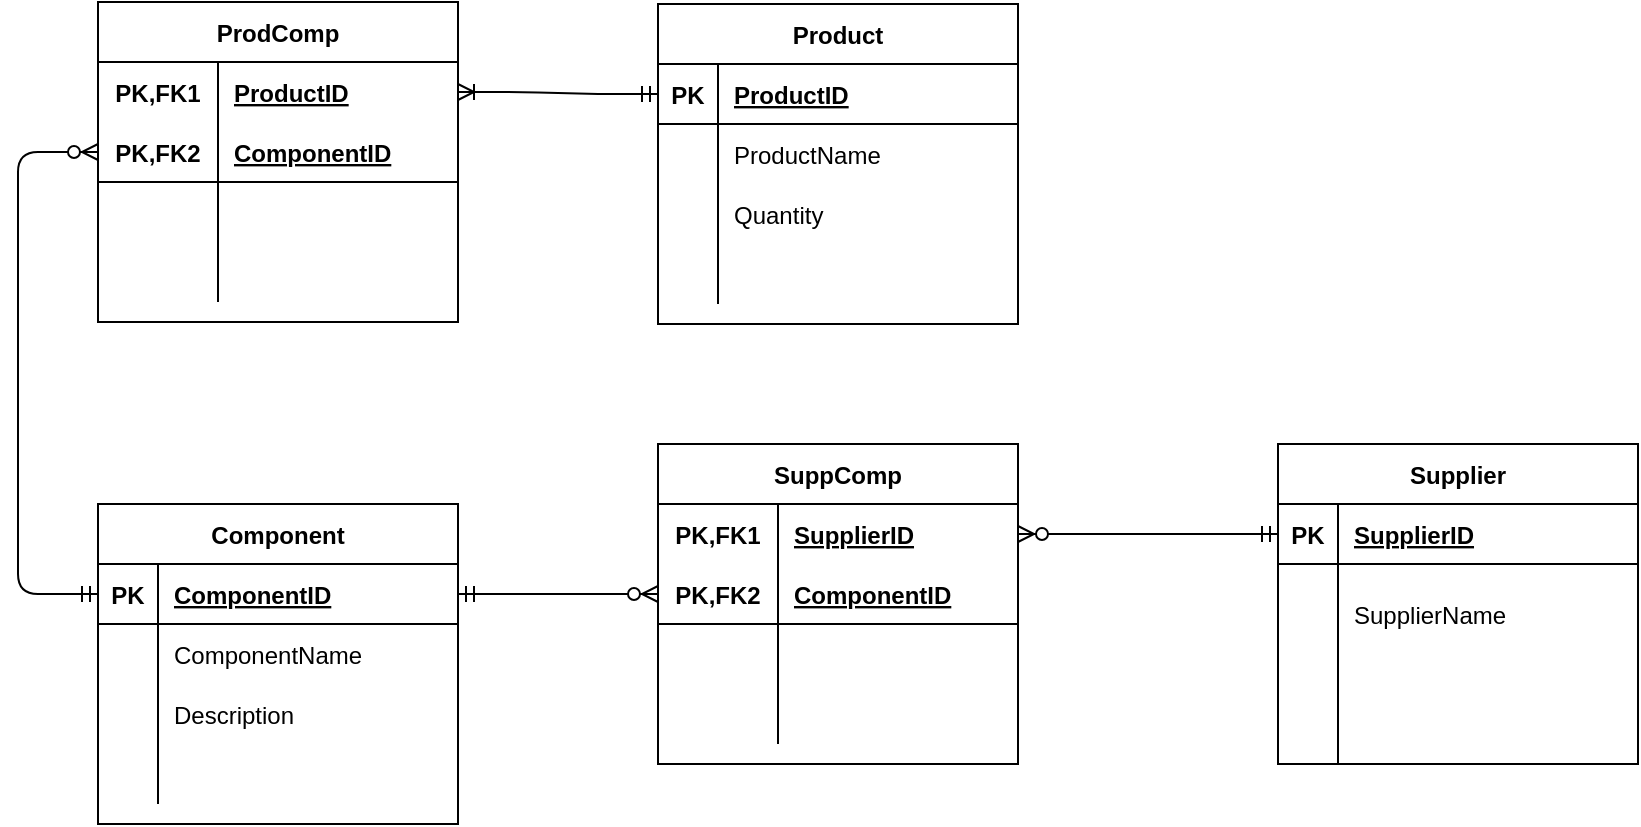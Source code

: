<mxfile version="13.9.9" type="device"><diagram id="R2lEEEUBdFMjLlhIrx00" name="Page-1"><mxGraphModel dx="1888" dy="607" grid="1" gridSize="10" guides="1" tooltips="1" connect="1" arrows="1" fold="1" page="1" pageScale="1" pageWidth="850" pageHeight="1100" math="0" shadow="0" extFonts="Permanent Marker^https://fonts.googleapis.com/css?family=Permanent+Marker"><root><mxCell id="0"/><mxCell id="1" parent="0"/><mxCell id="3_02rKkSaHGJrYyK2qt4-68" value="" style="edgeStyle=orthogonalEdgeStyle;fontSize=12;html=1;endArrow=ERzeroToMany;startArrow=ERmandOne;entryX=1;entryY=0.5;entryDx=0;entryDy=0;exitX=0;exitY=0.5;exitDx=0;exitDy=0;" parent="1" source="3_02rKkSaHGJrYyK2qt4-28" target="3_02rKkSaHGJrYyK2qt4-41" edge="1"><mxGeometry width="100" height="100" relative="1" as="geometry"><mxPoint x="-60" y="55" as="sourcePoint"/><mxPoint x="-120" y="150" as="targetPoint"/></mxGeometry></mxCell><mxCell id="3_02rKkSaHGJrYyK2qt4-77" value="" style="edgeStyle=entityRelationEdgeStyle;fontSize=12;html=1;endArrow=ERzeroToMany;startArrow=ERmandOne;exitX=1;exitY=0.5;exitDx=0;exitDy=0;" parent="1" source="3_02rKkSaHGJrYyK2qt4-15" target="3_02rKkSaHGJrYyK2qt4-44" edge="1"><mxGeometry width="100" height="100" relative="1" as="geometry"><mxPoint x="-110" y="210" as="sourcePoint"/><mxPoint x="-10" y="110" as="targetPoint"/></mxGeometry></mxCell><mxCell id="3_02rKkSaHGJrYyK2qt4-78" value="" style="edgeStyle=entityRelationEdgeStyle;fontSize=12;html=1;endArrow=ERoneToMany;startArrow=ERmandOne;exitX=0;exitY=0.5;exitDx=0;exitDy=0;entryX=1;entryY=0.5;entryDx=0;entryDy=0;" parent="1" source="3_02rKkSaHGJrYyK2qt4-2" target="3_02rKkSaHGJrYyK2qt4-54" edge="1"><mxGeometry width="100" height="100" relative="1" as="geometry"><mxPoint x="-380" y="550" as="sourcePoint"/><mxPoint x="-280" y="450" as="targetPoint"/></mxGeometry></mxCell><mxCell id="3_02rKkSaHGJrYyK2qt4-79" value="" style="edgeStyle=elbowEdgeStyle;fontSize=12;html=1;endArrow=ERzeroToMany;startArrow=ERmandOne;entryX=0;entryY=0.5;entryDx=0;entryDy=0;exitX=0;exitY=0.5;exitDx=0;exitDy=0;" parent="1" source="3_02rKkSaHGJrYyK2qt4-15" target="3_02rKkSaHGJrYyK2qt4-57" edge="1"><mxGeometry width="100" height="100" relative="1" as="geometry"><mxPoint x="-360" y="350" as="sourcePoint"/><mxPoint x="-260" y="250" as="targetPoint"/><Array as="points"><mxPoint x="-650" y="200"/></Array></mxGeometry></mxCell><mxCell id="3_02rKkSaHGJrYyK2qt4-27" value="Supplier" style="shape=table;startSize=30;container=1;collapsible=1;childLayout=tableLayout;fixedRows=1;rowLines=0;fontStyle=1;align=center;resizeLast=1;" parent="1" vertex="1"><mxGeometry x="-20" y="250" width="180" height="160" as="geometry"/></mxCell><mxCell id="3_02rKkSaHGJrYyK2qt4-28" value="" style="shape=partialRectangle;collapsible=0;dropTarget=0;pointerEvents=0;fillColor=none;top=0;left=0;bottom=1;right=0;points=[[0,0.5],[1,0.5]];portConstraint=eastwest;" parent="3_02rKkSaHGJrYyK2qt4-27" vertex="1"><mxGeometry y="30" width="180" height="30" as="geometry"/></mxCell><mxCell id="3_02rKkSaHGJrYyK2qt4-29" value="PK" style="shape=partialRectangle;connectable=0;fillColor=none;top=0;left=0;bottom=0;right=0;fontStyle=1;overflow=hidden;" parent="3_02rKkSaHGJrYyK2qt4-28" vertex="1"><mxGeometry width="30" height="30" as="geometry"/></mxCell><mxCell id="3_02rKkSaHGJrYyK2qt4-30" value="SupplierID" style="shape=partialRectangle;connectable=0;fillColor=none;top=0;left=0;bottom=0;right=0;align=left;spacingLeft=6;fontStyle=5;overflow=hidden;" parent="3_02rKkSaHGJrYyK2qt4-28" vertex="1"><mxGeometry x="30" width="150" height="30" as="geometry"/></mxCell><mxCell id="3_02rKkSaHGJrYyK2qt4-31" value="" style="shape=partialRectangle;collapsible=0;dropTarget=0;pointerEvents=0;fillColor=none;top=0;left=0;bottom=0;right=0;points=[[0,0.5],[1,0.5]];portConstraint=eastwest;" parent="3_02rKkSaHGJrYyK2qt4-27" vertex="1"><mxGeometry y="60" width="180" height="50" as="geometry"/></mxCell><mxCell id="3_02rKkSaHGJrYyK2qt4-32" value="" style="shape=partialRectangle;connectable=0;fillColor=none;top=0;left=0;bottom=0;right=0;editable=1;overflow=hidden;" parent="3_02rKkSaHGJrYyK2qt4-31" vertex="1"><mxGeometry width="30" height="50" as="geometry"/></mxCell><mxCell id="3_02rKkSaHGJrYyK2qt4-33" value="SupplierName" style="shape=partialRectangle;connectable=0;fillColor=none;top=0;left=0;bottom=0;right=0;align=left;spacingLeft=6;overflow=hidden;" parent="3_02rKkSaHGJrYyK2qt4-31" vertex="1"><mxGeometry x="30" width="150" height="50" as="geometry"/></mxCell><mxCell id="3_02rKkSaHGJrYyK2qt4-34" value="" style="shape=partialRectangle;collapsible=0;dropTarget=0;pointerEvents=0;fillColor=none;top=0;left=0;bottom=0;right=0;points=[[0,0.5],[1,0.5]];portConstraint=eastwest;" parent="3_02rKkSaHGJrYyK2qt4-27" vertex="1"><mxGeometry y="110" width="180" height="30" as="geometry"/></mxCell><mxCell id="3_02rKkSaHGJrYyK2qt4-35" value="" style="shape=partialRectangle;connectable=0;fillColor=none;top=0;left=0;bottom=0;right=0;editable=1;overflow=hidden;" parent="3_02rKkSaHGJrYyK2qt4-34" vertex="1"><mxGeometry width="30" height="30" as="geometry"/></mxCell><mxCell id="3_02rKkSaHGJrYyK2qt4-36" value="" style="shape=partialRectangle;connectable=0;fillColor=none;top=0;left=0;bottom=0;right=0;align=left;spacingLeft=6;overflow=hidden;" parent="3_02rKkSaHGJrYyK2qt4-34" vertex="1"><mxGeometry x="30" width="150" height="30" as="geometry"/></mxCell><mxCell id="3_02rKkSaHGJrYyK2qt4-37" value="" style="shape=partialRectangle;collapsible=0;dropTarget=0;pointerEvents=0;fillColor=none;top=0;left=0;bottom=0;right=0;points=[[0,0.5],[1,0.5]];portConstraint=eastwest;" parent="3_02rKkSaHGJrYyK2qt4-27" vertex="1"><mxGeometry y="140" width="180" height="20" as="geometry"/></mxCell><mxCell id="3_02rKkSaHGJrYyK2qt4-38" value="" style="shape=partialRectangle;connectable=0;fillColor=none;top=0;left=0;bottom=0;right=0;editable=1;overflow=hidden;" parent="3_02rKkSaHGJrYyK2qt4-37" vertex="1"><mxGeometry width="30" height="20" as="geometry"/></mxCell><mxCell id="3_02rKkSaHGJrYyK2qt4-39" value="" style="shape=partialRectangle;connectable=0;fillColor=none;top=0;left=0;bottom=0;right=0;align=left;spacingLeft=6;overflow=hidden;" parent="3_02rKkSaHGJrYyK2qt4-37" vertex="1"><mxGeometry x="30" width="150" height="20" as="geometry"/></mxCell><mxCell id="3_02rKkSaHGJrYyK2qt4-53" value="ProdComp" style="shape=table;startSize=30;container=1;collapsible=1;childLayout=tableLayout;fixedRows=1;rowLines=0;fontStyle=1;align=center;resizeLast=1;" parent="1" vertex="1"><mxGeometry x="-610" y="29" width="180" height="160" as="geometry"/></mxCell><mxCell id="3_02rKkSaHGJrYyK2qt4-54" value="" style="shape=partialRectangle;collapsible=0;dropTarget=0;pointerEvents=0;fillColor=none;top=0;left=0;bottom=0;right=0;points=[[0,0.5],[1,0.5]];portConstraint=eastwest;" parent="3_02rKkSaHGJrYyK2qt4-53" vertex="1"><mxGeometry y="30" width="180" height="30" as="geometry"/></mxCell><mxCell id="3_02rKkSaHGJrYyK2qt4-55" value="PK,FK1" style="shape=partialRectangle;connectable=0;fillColor=none;top=0;left=0;bottom=0;right=0;fontStyle=1;overflow=hidden;" parent="3_02rKkSaHGJrYyK2qt4-54" vertex="1"><mxGeometry width="60" height="30" as="geometry"/></mxCell><mxCell id="3_02rKkSaHGJrYyK2qt4-56" value="ProductID" style="shape=partialRectangle;connectable=0;fillColor=none;top=0;left=0;bottom=0;right=0;align=left;spacingLeft=6;fontStyle=5;overflow=hidden;" parent="3_02rKkSaHGJrYyK2qt4-54" vertex="1"><mxGeometry x="60" width="120" height="30" as="geometry"/></mxCell><mxCell id="3_02rKkSaHGJrYyK2qt4-57" value="" style="shape=partialRectangle;collapsible=0;dropTarget=0;pointerEvents=0;fillColor=none;top=0;left=0;bottom=1;right=0;points=[[0,0.5],[1,0.5]];portConstraint=eastwest;" parent="3_02rKkSaHGJrYyK2qt4-53" vertex="1"><mxGeometry y="60" width="180" height="30" as="geometry"/></mxCell><mxCell id="3_02rKkSaHGJrYyK2qt4-58" value="PK,FK2" style="shape=partialRectangle;connectable=0;fillColor=none;top=0;left=0;bottom=0;right=0;fontStyle=1;overflow=hidden;" parent="3_02rKkSaHGJrYyK2qt4-57" vertex="1"><mxGeometry width="60" height="30" as="geometry"/></mxCell><mxCell id="3_02rKkSaHGJrYyK2qt4-59" value="ComponentID" style="shape=partialRectangle;connectable=0;fillColor=none;top=0;left=0;bottom=0;right=0;align=left;spacingLeft=6;fontStyle=5;overflow=hidden;" parent="3_02rKkSaHGJrYyK2qt4-57" vertex="1"><mxGeometry x="60" width="120" height="30" as="geometry"/></mxCell><mxCell id="3_02rKkSaHGJrYyK2qt4-60" value="" style="shape=partialRectangle;collapsible=0;dropTarget=0;pointerEvents=0;fillColor=none;top=0;left=0;bottom=0;right=0;points=[[0,0.5],[1,0.5]];portConstraint=eastwest;" parent="3_02rKkSaHGJrYyK2qt4-53" vertex="1"><mxGeometry y="90" width="180" height="30" as="geometry"/></mxCell><mxCell id="3_02rKkSaHGJrYyK2qt4-61" value="" style="shape=partialRectangle;connectable=0;fillColor=none;top=0;left=0;bottom=0;right=0;editable=1;overflow=hidden;" parent="3_02rKkSaHGJrYyK2qt4-60" vertex="1"><mxGeometry width="60" height="30" as="geometry"/></mxCell><mxCell id="3_02rKkSaHGJrYyK2qt4-62" value="" style="shape=partialRectangle;connectable=0;fillColor=none;top=0;left=0;bottom=0;right=0;align=left;spacingLeft=6;overflow=hidden;" parent="3_02rKkSaHGJrYyK2qt4-60" vertex="1"><mxGeometry x="60" width="120" height="30" as="geometry"/></mxCell><mxCell id="3_02rKkSaHGJrYyK2qt4-63" value="" style="shape=partialRectangle;collapsible=0;dropTarget=0;pointerEvents=0;fillColor=none;top=0;left=0;bottom=0;right=0;points=[[0,0.5],[1,0.5]];portConstraint=eastwest;" parent="3_02rKkSaHGJrYyK2qt4-53" vertex="1"><mxGeometry y="120" width="180" height="30" as="geometry"/></mxCell><mxCell id="3_02rKkSaHGJrYyK2qt4-64" value="" style="shape=partialRectangle;connectable=0;fillColor=none;top=0;left=0;bottom=0;right=0;editable=1;overflow=hidden;" parent="3_02rKkSaHGJrYyK2qt4-63" vertex="1"><mxGeometry width="60" height="30" as="geometry"/></mxCell><mxCell id="3_02rKkSaHGJrYyK2qt4-65" value="" style="shape=partialRectangle;connectable=0;fillColor=none;top=0;left=0;bottom=0;right=0;align=left;spacingLeft=6;overflow=hidden;" parent="3_02rKkSaHGJrYyK2qt4-63" vertex="1"><mxGeometry x="60" width="120" height="30" as="geometry"/></mxCell><mxCell id="3_02rKkSaHGJrYyK2qt4-1" value="Product" style="shape=table;startSize=30;container=1;collapsible=1;childLayout=tableLayout;fixedRows=1;rowLines=0;fontStyle=1;align=center;resizeLast=1;" parent="1" vertex="1"><mxGeometry x="-330" y="30" width="180" height="160" as="geometry"/></mxCell><mxCell id="3_02rKkSaHGJrYyK2qt4-2" value="" style="shape=partialRectangle;collapsible=0;dropTarget=0;pointerEvents=0;fillColor=none;top=0;left=0;bottom=1;right=0;points=[[0,0.5],[1,0.5]];portConstraint=eastwest;" parent="3_02rKkSaHGJrYyK2qt4-1" vertex="1"><mxGeometry y="30" width="180" height="30" as="geometry"/></mxCell><mxCell id="3_02rKkSaHGJrYyK2qt4-3" value="PK" style="shape=partialRectangle;connectable=0;fillColor=none;top=0;left=0;bottom=0;right=0;fontStyle=1;overflow=hidden;" parent="3_02rKkSaHGJrYyK2qt4-2" vertex="1"><mxGeometry width="30" height="30" as="geometry"/></mxCell><mxCell id="3_02rKkSaHGJrYyK2qt4-4" value="ProductID" style="shape=partialRectangle;connectable=0;fillColor=none;top=0;left=0;bottom=0;right=0;align=left;spacingLeft=6;fontStyle=5;overflow=hidden;" parent="3_02rKkSaHGJrYyK2qt4-2" vertex="1"><mxGeometry x="30" width="150" height="30" as="geometry"/></mxCell><mxCell id="3_02rKkSaHGJrYyK2qt4-5" value="" style="shape=partialRectangle;collapsible=0;dropTarget=0;pointerEvents=0;fillColor=none;top=0;left=0;bottom=0;right=0;points=[[0,0.5],[1,0.5]];portConstraint=eastwest;" parent="3_02rKkSaHGJrYyK2qt4-1" vertex="1"><mxGeometry y="60" width="180" height="30" as="geometry"/></mxCell><mxCell id="3_02rKkSaHGJrYyK2qt4-6" value="" style="shape=partialRectangle;connectable=0;fillColor=none;top=0;left=0;bottom=0;right=0;editable=1;overflow=hidden;" parent="3_02rKkSaHGJrYyK2qt4-5" vertex="1"><mxGeometry width="30" height="30" as="geometry"/></mxCell><mxCell id="3_02rKkSaHGJrYyK2qt4-7" value="ProductName" style="shape=partialRectangle;connectable=0;fillColor=none;top=0;left=0;bottom=0;right=0;align=left;spacingLeft=6;overflow=hidden;" parent="3_02rKkSaHGJrYyK2qt4-5" vertex="1"><mxGeometry x="30" width="150" height="30" as="geometry"/></mxCell><mxCell id="3_02rKkSaHGJrYyK2qt4-8" value="" style="shape=partialRectangle;collapsible=0;dropTarget=0;pointerEvents=0;fillColor=none;top=0;left=0;bottom=0;right=0;points=[[0,0.5],[1,0.5]];portConstraint=eastwest;" parent="3_02rKkSaHGJrYyK2qt4-1" vertex="1"><mxGeometry y="90" width="180" height="30" as="geometry"/></mxCell><mxCell id="3_02rKkSaHGJrYyK2qt4-9" value="" style="shape=partialRectangle;connectable=0;fillColor=none;top=0;left=0;bottom=0;right=0;editable=1;overflow=hidden;" parent="3_02rKkSaHGJrYyK2qt4-8" vertex="1"><mxGeometry width="30" height="30" as="geometry"/></mxCell><mxCell id="3_02rKkSaHGJrYyK2qt4-10" value="Quantity" style="shape=partialRectangle;connectable=0;fillColor=none;top=0;left=0;bottom=0;right=0;align=left;spacingLeft=6;overflow=hidden;" parent="3_02rKkSaHGJrYyK2qt4-8" vertex="1"><mxGeometry x="30" width="150" height="30" as="geometry"/></mxCell><mxCell id="3_02rKkSaHGJrYyK2qt4-11" value="" style="shape=partialRectangle;collapsible=0;dropTarget=0;pointerEvents=0;fillColor=none;top=0;left=0;bottom=0;right=0;points=[[0,0.5],[1,0.5]];portConstraint=eastwest;" parent="3_02rKkSaHGJrYyK2qt4-1" vertex="1"><mxGeometry y="120" width="180" height="30" as="geometry"/></mxCell><mxCell id="3_02rKkSaHGJrYyK2qt4-12" value="" style="shape=partialRectangle;connectable=0;fillColor=none;top=0;left=0;bottom=0;right=0;editable=1;overflow=hidden;" parent="3_02rKkSaHGJrYyK2qt4-11" vertex="1"><mxGeometry width="30" height="30" as="geometry"/></mxCell><mxCell id="3_02rKkSaHGJrYyK2qt4-13" value="" style="shape=partialRectangle;connectable=0;fillColor=none;top=0;left=0;bottom=0;right=0;align=left;spacingLeft=6;overflow=hidden;" parent="3_02rKkSaHGJrYyK2qt4-11" vertex="1"><mxGeometry x="30" width="150" height="30" as="geometry"/></mxCell><mxCell id="3_02rKkSaHGJrYyK2qt4-14" value="Component" style="shape=table;startSize=30;container=1;collapsible=1;childLayout=tableLayout;fixedRows=1;rowLines=0;fontStyle=1;align=center;resizeLast=1;" parent="1" vertex="1"><mxGeometry x="-610" y="280" width="180" height="160" as="geometry"/></mxCell><mxCell id="3_02rKkSaHGJrYyK2qt4-15" value="" style="shape=partialRectangle;collapsible=0;dropTarget=0;pointerEvents=0;fillColor=none;top=0;left=0;bottom=1;right=0;points=[[0,0.5],[1,0.5]];portConstraint=eastwest;" parent="3_02rKkSaHGJrYyK2qt4-14" vertex="1"><mxGeometry y="30" width="180" height="30" as="geometry"/></mxCell><mxCell id="3_02rKkSaHGJrYyK2qt4-16" value="PK" style="shape=partialRectangle;connectable=0;fillColor=none;top=0;left=0;bottom=0;right=0;fontStyle=1;overflow=hidden;" parent="3_02rKkSaHGJrYyK2qt4-15" vertex="1"><mxGeometry width="30" height="30" as="geometry"/></mxCell><mxCell id="3_02rKkSaHGJrYyK2qt4-17" value="ComponentID" style="shape=partialRectangle;connectable=0;fillColor=none;top=0;left=0;bottom=0;right=0;align=left;spacingLeft=6;fontStyle=5;overflow=hidden;" parent="3_02rKkSaHGJrYyK2qt4-15" vertex="1"><mxGeometry x="30" width="150" height="30" as="geometry"/></mxCell><mxCell id="3_02rKkSaHGJrYyK2qt4-18" value="" style="shape=partialRectangle;collapsible=0;dropTarget=0;pointerEvents=0;fillColor=none;top=0;left=0;bottom=0;right=0;points=[[0,0.5],[1,0.5]];portConstraint=eastwest;" parent="3_02rKkSaHGJrYyK2qt4-14" vertex="1"><mxGeometry y="60" width="180" height="30" as="geometry"/></mxCell><mxCell id="3_02rKkSaHGJrYyK2qt4-19" value="" style="shape=partialRectangle;connectable=0;fillColor=none;top=0;left=0;bottom=0;right=0;editable=1;overflow=hidden;" parent="3_02rKkSaHGJrYyK2qt4-18" vertex="1"><mxGeometry width="30" height="30" as="geometry"/></mxCell><mxCell id="3_02rKkSaHGJrYyK2qt4-20" value="ComponentName" style="shape=partialRectangle;connectable=0;fillColor=none;top=0;left=0;bottom=0;right=0;align=left;spacingLeft=6;overflow=hidden;" parent="3_02rKkSaHGJrYyK2qt4-18" vertex="1"><mxGeometry x="30" width="150" height="30" as="geometry"/></mxCell><mxCell id="3_02rKkSaHGJrYyK2qt4-21" value="" style="shape=partialRectangle;collapsible=0;dropTarget=0;pointerEvents=0;fillColor=none;top=0;left=0;bottom=0;right=0;points=[[0,0.5],[1,0.5]];portConstraint=eastwest;" parent="3_02rKkSaHGJrYyK2qt4-14" vertex="1"><mxGeometry y="90" width="180" height="30" as="geometry"/></mxCell><mxCell id="3_02rKkSaHGJrYyK2qt4-22" value="" style="shape=partialRectangle;connectable=0;fillColor=none;top=0;left=0;bottom=0;right=0;editable=1;overflow=hidden;" parent="3_02rKkSaHGJrYyK2qt4-21" vertex="1"><mxGeometry width="30" height="30" as="geometry"/></mxCell><mxCell id="3_02rKkSaHGJrYyK2qt4-23" value="Description" style="shape=partialRectangle;connectable=0;fillColor=none;top=0;left=0;bottom=0;right=0;align=left;spacingLeft=6;overflow=hidden;" parent="3_02rKkSaHGJrYyK2qt4-21" vertex="1"><mxGeometry x="30" width="150" height="30" as="geometry"/></mxCell><mxCell id="3_02rKkSaHGJrYyK2qt4-24" value="" style="shape=partialRectangle;collapsible=0;dropTarget=0;pointerEvents=0;fillColor=none;top=0;left=0;bottom=0;right=0;points=[[0,0.5],[1,0.5]];portConstraint=eastwest;" parent="3_02rKkSaHGJrYyK2qt4-14" vertex="1"><mxGeometry y="120" width="180" height="30" as="geometry"/></mxCell><mxCell id="3_02rKkSaHGJrYyK2qt4-25" value="" style="shape=partialRectangle;connectable=0;fillColor=none;top=0;left=0;bottom=0;right=0;editable=1;overflow=hidden;" parent="3_02rKkSaHGJrYyK2qt4-24" vertex="1"><mxGeometry width="30" height="30" as="geometry"/></mxCell><mxCell id="3_02rKkSaHGJrYyK2qt4-26" value="" style="shape=partialRectangle;connectable=0;fillColor=none;top=0;left=0;bottom=0;right=0;align=left;spacingLeft=6;overflow=hidden;" parent="3_02rKkSaHGJrYyK2qt4-24" vertex="1"><mxGeometry x="30" width="150" height="30" as="geometry"/></mxCell><mxCell id="3_02rKkSaHGJrYyK2qt4-40" value="SuppComp" style="shape=table;startSize=30;container=1;collapsible=1;childLayout=tableLayout;fixedRows=1;rowLines=0;fontStyle=1;align=center;resizeLast=1;" parent="1" vertex="1"><mxGeometry x="-330" y="250" width="180" height="160" as="geometry"/></mxCell><mxCell id="3_02rKkSaHGJrYyK2qt4-41" value="" style="shape=partialRectangle;collapsible=0;dropTarget=0;pointerEvents=0;fillColor=none;top=0;left=0;bottom=0;right=0;points=[[0,0.5],[1,0.5]];portConstraint=eastwest;" parent="3_02rKkSaHGJrYyK2qt4-40" vertex="1"><mxGeometry y="30" width="180" height="30" as="geometry"/></mxCell><mxCell id="3_02rKkSaHGJrYyK2qt4-42" value="PK,FK1" style="shape=partialRectangle;connectable=0;fillColor=none;top=0;left=0;bottom=0;right=0;fontStyle=1;overflow=hidden;" parent="3_02rKkSaHGJrYyK2qt4-41" vertex="1"><mxGeometry width="60" height="30" as="geometry"/></mxCell><mxCell id="3_02rKkSaHGJrYyK2qt4-43" value="SupplierID" style="shape=partialRectangle;connectable=0;fillColor=none;top=0;left=0;bottom=0;right=0;align=left;spacingLeft=6;fontStyle=5;overflow=hidden;" parent="3_02rKkSaHGJrYyK2qt4-41" vertex="1"><mxGeometry x="60" width="120" height="30" as="geometry"/></mxCell><mxCell id="3_02rKkSaHGJrYyK2qt4-44" value="" style="shape=partialRectangle;collapsible=0;dropTarget=0;pointerEvents=0;fillColor=none;top=0;left=0;bottom=1;right=0;points=[[0,0.5],[1,0.5]];portConstraint=eastwest;" parent="3_02rKkSaHGJrYyK2qt4-40" vertex="1"><mxGeometry y="60" width="180" height="30" as="geometry"/></mxCell><mxCell id="3_02rKkSaHGJrYyK2qt4-45" value="PK,FK2" style="shape=partialRectangle;connectable=0;fillColor=none;top=0;left=0;bottom=0;right=0;fontStyle=1;overflow=hidden;" parent="3_02rKkSaHGJrYyK2qt4-44" vertex="1"><mxGeometry width="60" height="30" as="geometry"/></mxCell><mxCell id="3_02rKkSaHGJrYyK2qt4-46" value="ComponentID" style="shape=partialRectangle;connectable=0;fillColor=none;top=0;left=0;bottom=0;right=0;align=left;spacingLeft=6;fontStyle=5;overflow=hidden;" parent="3_02rKkSaHGJrYyK2qt4-44" vertex="1"><mxGeometry x="60" width="120" height="30" as="geometry"/></mxCell><mxCell id="3_02rKkSaHGJrYyK2qt4-47" value="" style="shape=partialRectangle;collapsible=0;dropTarget=0;pointerEvents=0;fillColor=none;top=0;left=0;bottom=0;right=0;points=[[0,0.5],[1,0.5]];portConstraint=eastwest;" parent="3_02rKkSaHGJrYyK2qt4-40" vertex="1"><mxGeometry y="90" width="180" height="30" as="geometry"/></mxCell><mxCell id="3_02rKkSaHGJrYyK2qt4-48" value="" style="shape=partialRectangle;connectable=0;fillColor=none;top=0;left=0;bottom=0;right=0;editable=1;overflow=hidden;" parent="3_02rKkSaHGJrYyK2qt4-47" vertex="1"><mxGeometry width="60" height="30" as="geometry"/></mxCell><mxCell id="3_02rKkSaHGJrYyK2qt4-49" value="" style="shape=partialRectangle;connectable=0;fillColor=none;top=0;left=0;bottom=0;right=0;align=left;spacingLeft=6;overflow=hidden;" parent="3_02rKkSaHGJrYyK2qt4-47" vertex="1"><mxGeometry x="60" width="120" height="30" as="geometry"/></mxCell><mxCell id="3_02rKkSaHGJrYyK2qt4-50" value="" style="shape=partialRectangle;collapsible=0;dropTarget=0;pointerEvents=0;fillColor=none;top=0;left=0;bottom=0;right=0;points=[[0,0.5],[1,0.5]];portConstraint=eastwest;" parent="3_02rKkSaHGJrYyK2qt4-40" vertex="1"><mxGeometry y="120" width="180" height="30" as="geometry"/></mxCell><mxCell id="3_02rKkSaHGJrYyK2qt4-51" value="" style="shape=partialRectangle;connectable=0;fillColor=none;top=0;left=0;bottom=0;right=0;editable=1;overflow=hidden;" parent="3_02rKkSaHGJrYyK2qt4-50" vertex="1"><mxGeometry width="60" height="30" as="geometry"/></mxCell><mxCell id="3_02rKkSaHGJrYyK2qt4-52" value="" style="shape=partialRectangle;connectable=0;fillColor=none;top=0;left=0;bottom=0;right=0;align=left;spacingLeft=6;overflow=hidden;" parent="3_02rKkSaHGJrYyK2qt4-50" vertex="1"><mxGeometry x="60" width="120" height="30" as="geometry"/></mxCell></root></mxGraphModel></diagram></mxfile>